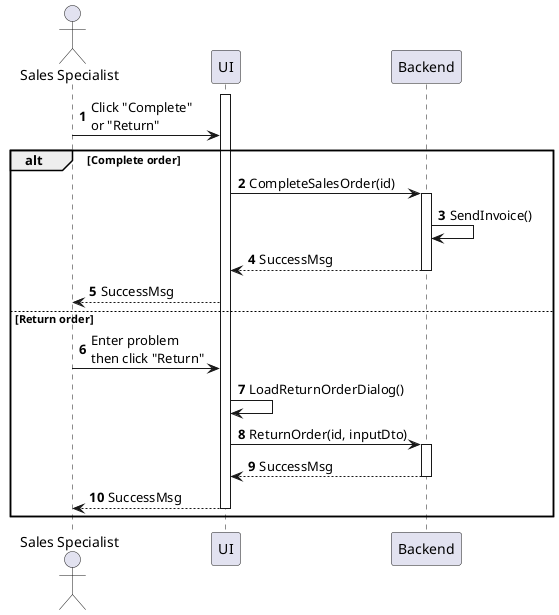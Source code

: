 @startuml sales-order-complete
autonumber

actor "Sales Specialist" as a
participant UI as f
participant Backend as b

activate f

a -> f : Click "Complete"\nor "Return"

alt Complete order
    f -> b : CompleteSalesOrder(id)
    activate b
    b -> b : SendInvoice()
    return SuccessMsg
    f --> a : SuccessMsg
else Return order
    a -> f : Enter problem\nthen click "Return"
    f -> f : LoadReturnOrderDialog()
    f -> b : ReturnOrder(id, inputDto)
    activate b
    return SuccessMsg
    f --> a : SuccessMsg
    deactivate f
end
@enduml